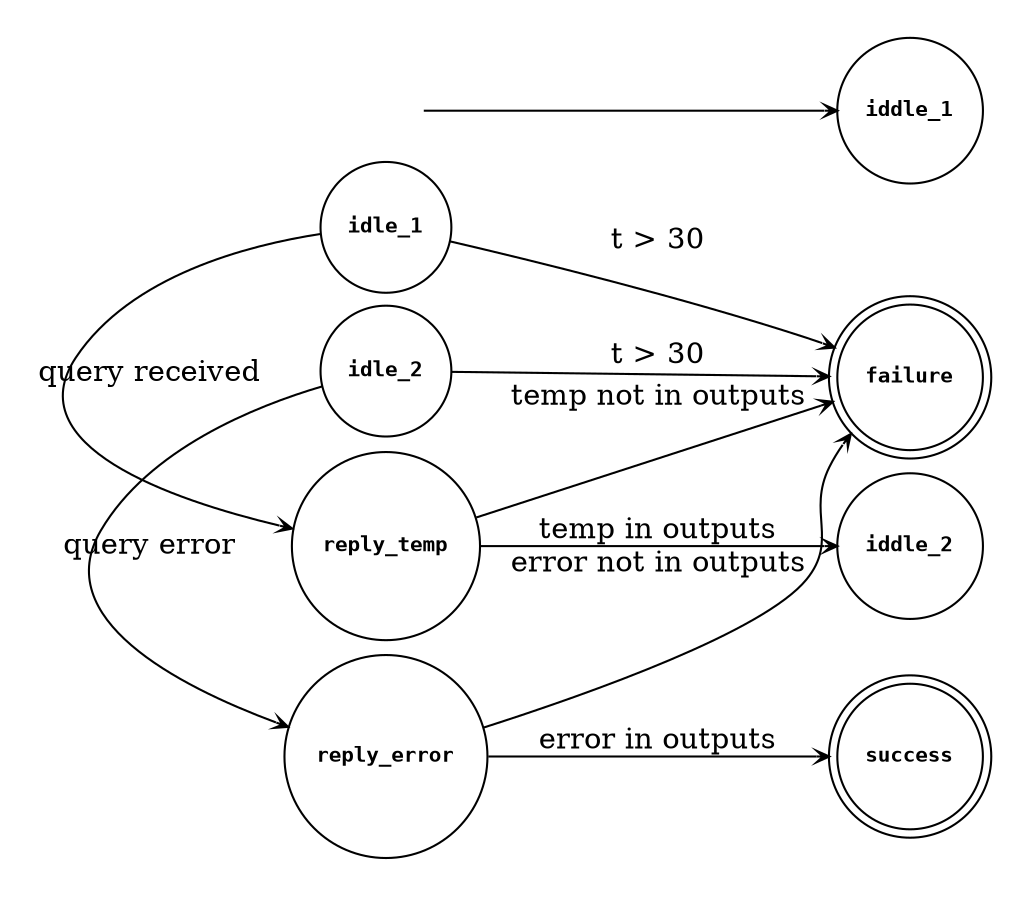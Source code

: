 digraph G {
    graph[rankdir=LR, center=true, margin=0.2, nodesep=0.1, ranksep=0.3];
    node[shape=circle, fontname="Courier-Bold", fontsize=10];
    edge[arrowsize=0.6, arrowhead=vee];
    node [shape = doublecircle];
    "failure" [ label = "failure" ];
    "success" [ label = "success" ];
    node [shape = circle];
    S [ label = "", style = invis ];
    S -> "iddle_1" [ label = "" ];
    "idle_1" -> "reply_temp" [ label = "query received" ];
    "idle_1" -> "failure" [ label = "t > 30" ];
    "reply_temp" -> "iddle_2" [ label = "temp in outputs" ];
    "reply_temp" -> "failure" [ label = "temp not in outputs" ];
    "idle_2" -> "reply_error" [ label = "query error" ];
    "idle_2" -> "failure" [ label = "t > 30" ];
    "reply_error" -> "success" [ label = "error in outputs" ];
    "reply_error" -> "failure" [ label = "error not in outputs" ];
    { rank=same; "idle_1"; "reply_temp"; "idle_2"; "reply_error" };
}

